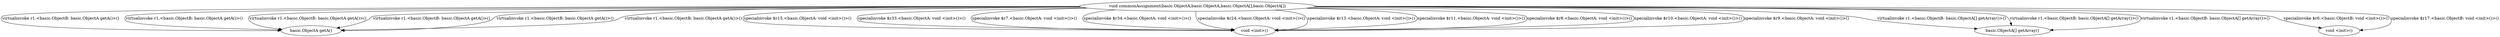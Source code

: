 digraph g {
2[label="basic.ObjectA getA()"]
1[label="void <init>()"]
0[label="void commonAssignment(basic.ObjectA,basic.ObjectA,basic.ObjectA[],basic.ObjectA[])"]
3[label="basic.ObjectA[] getArray()"]
4[label="void <init>()"]
0->1[label="specialinvoke $r15.<basic.ObjectA: void <init>()>()"]
0->1[label="specialinvoke $r33.<basic.ObjectA: void <init>()>()"]
0->1[label="specialinvoke $r7.<basic.ObjectA: void <init>()>()"]
0->1[label="specialinvoke $r34.<basic.ObjectA: void <init>()>()"]
0->1[label="specialinvoke $r24.<basic.ObjectA: void <init>()>()"]
0->1[label="specialinvoke $r13.<basic.ObjectA: void <init>()>()"]
0->1[label="specialinvoke $r11.<basic.ObjectA: void <init>()>()"]
0->1[label="specialinvoke $r8.<basic.ObjectA: void <init>()>()"]
0->1[label="specialinvoke $r10.<basic.ObjectA: void <init>()>()"]
0->1[label="specialinvoke $r9.<basic.ObjectA: void <init>()>()"]
0->2[label="virtualinvoke r1.<basic.ObjectB: basic.ObjectA getA()>()"]
0->2[label="virtualinvoke r1.<basic.ObjectB: basic.ObjectA getA()>()"]
0->2[label="virtualinvoke r1.<basic.ObjectB: basic.ObjectA getA()>()"]
0->2[label="virtualinvoke r1.<basic.ObjectB: basic.ObjectA getA()>()"]
0->2[label="virtualinvoke r1.<basic.ObjectB: basic.ObjectA getA()>()"]
0->2[label="virtualinvoke r1.<basic.ObjectB: basic.ObjectA getA()>()"]
0->3[label="virtualinvoke r1.<basic.ObjectB: basic.ObjectA[] getArray()>()"]
0->3[label="virtualinvoke r1.<basic.ObjectB: basic.ObjectA[] getArray()>()"]
0->3[label="virtualinvoke r1.<basic.ObjectB: basic.ObjectA[] getArray()>()"]
0->4[label="specialinvoke $r6.<basic.ObjectB: void <init>()>()"]
0->4[label="specialinvoke $r17.<basic.ObjectB: void <init>()>()"]
}